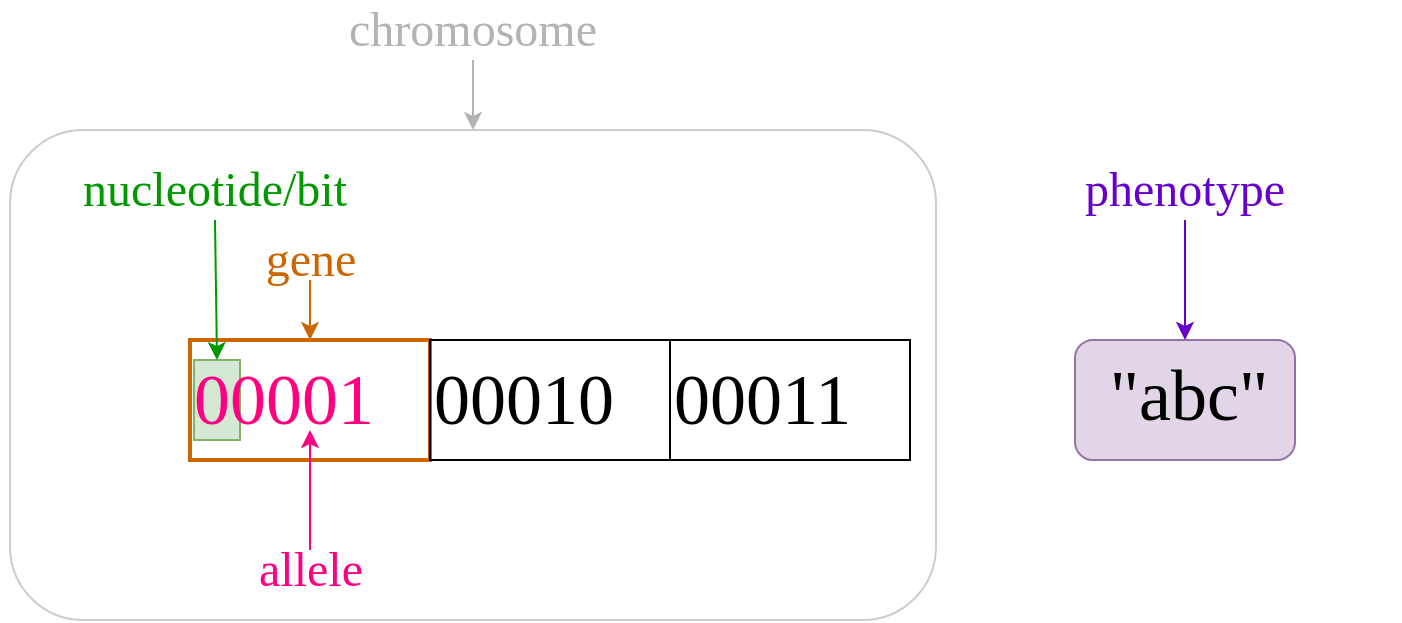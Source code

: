 <mxfile version="21.3.5" type="device">
  <diagram name="Page-1" id="NnesV5St42bMwWYuN8ip">
    <mxGraphModel dx="1642" dy="250" grid="1" gridSize="10" guides="1" tooltips="1" connect="1" arrows="1" fold="1" page="0" pageScale="1" pageWidth="850" pageHeight="1100" math="0" shadow="0">
      <root>
        <mxCell id="0" />
        <mxCell id="1" parent="0" />
        <mxCell id="wVc57-GBdDfzJeNBVChu-4" value="" style="rounded=0;whiteSpace=wrap;html=1;fillColor=#d5e8d4;strokeColor=#82b366;" parent="1" vertex="1">
          <mxGeometry x="162" y="660" width="23" height="40" as="geometry" />
        </mxCell>
        <mxCell id="wVc57-GBdDfzJeNBVChu-5" value="&lt;font style=&quot;font-size: 36px;&quot; face=&quot;Verdana&quot; color=&quot;#ff0080&quot;&gt;00001&lt;/font&gt;" style="text;html=1;strokeColor=#CC6600;fillColor=none;align=left;verticalAlign=middle;whiteSpace=wrap;rounded=0;strokeWidth=2;" parent="1" vertex="1">
          <mxGeometry x="160" y="650" width="120" height="60" as="geometry" />
        </mxCell>
        <mxCell id="wVc57-GBdDfzJeNBVChu-6" value="" style="rounded=1;whiteSpace=wrap;html=1;fillColor=#e1d5e7;strokeColor=#9673a6;glass=0;shadow=0;" parent="1" vertex="1">
          <mxGeometry x="602.5" y="650" width="110" height="60" as="geometry" />
        </mxCell>
        <mxCell id="wVc57-GBdDfzJeNBVChu-7" value="&lt;font style=&quot;font-size: 36px;&quot; face=&quot;Verdana&quot;&gt;&quot;abc&quot;&lt;/font&gt;" style="text;html=1;strokeColor=none;fillColor=none;align=center;verticalAlign=middle;whiteSpace=wrap;rounded=0;fontFamily=Helvetica;" parent="1" vertex="1">
          <mxGeometry x="602.5" y="655" width="112.5" height="45" as="geometry" />
        </mxCell>
        <mxCell id="wVc57-GBdDfzJeNBVChu-8" value="&lt;font style=&quot;font-size: 24px;&quot; face=&quot;Verdana&quot; color=&quot;#009900&quot;&gt;nucleotide/bit&lt;br&gt;&lt;/font&gt;" style="text;html=1;strokeColor=none;fillColor=none;align=center;verticalAlign=middle;whiteSpace=wrap;rounded=0;" parent="1" vertex="1">
          <mxGeometry x="65" y="560" width="215" height="30" as="geometry" />
        </mxCell>
        <mxCell id="wVc57-GBdDfzJeNBVChu-9" value="&lt;font style=&quot;font-size: 24px;&quot; face=&quot;Verdana&quot; color=&quot;#cc6600&quot;&gt;gene&lt;/font&gt;" style="text;html=1;strokeColor=none;fillColor=none;align=center;verticalAlign=middle;whiteSpace=wrap;rounded=0;" parent="1" vertex="1">
          <mxGeometry x="182.5" y="600" width="75" height="20" as="geometry" />
        </mxCell>
        <mxCell id="wVc57-GBdDfzJeNBVChu-10" value="" style="endArrow=classic;html=1;rounded=0;exitX=0.5;exitY=1;exitDx=0;exitDy=0;strokeColor=#009900;entryX=0.5;entryY=0;entryDx=0;entryDy=0;" parent="1" source="wVc57-GBdDfzJeNBVChu-8" target="wVc57-GBdDfzJeNBVChu-4" edge="1">
          <mxGeometry width="50" height="50" relative="1" as="geometry">
            <mxPoint x="230" y="890" as="sourcePoint" />
            <mxPoint x="185" y="640" as="targetPoint" />
          </mxGeometry>
        </mxCell>
        <mxCell id="wVc57-GBdDfzJeNBVChu-11" value="" style="endArrow=classic;html=1;rounded=0;strokeColor=#CC6600;exitX=0.5;exitY=1;exitDx=0;exitDy=0;entryX=0.5;entryY=0;entryDx=0;entryDy=0;" parent="1" source="wVc57-GBdDfzJeNBVChu-9" target="wVc57-GBdDfzJeNBVChu-5" edge="1">
          <mxGeometry width="50" height="50" relative="1" as="geometry">
            <mxPoint x="300" y="870" as="sourcePoint" />
            <mxPoint x="359" y="630" as="targetPoint" />
          </mxGeometry>
        </mxCell>
        <mxCell id="wVc57-GBdDfzJeNBVChu-12" value="&lt;font style=&quot;font-size: 24px;&quot; face=&quot;Verdana&quot; color=&quot;#6600cc&quot;&gt;phenotype&lt;/font&gt;" style="text;html=1;strokeColor=none;fillColor=none;align=center;verticalAlign=middle;whiteSpace=wrap;rounded=0;" parent="1" vertex="1">
          <mxGeometry x="550" y="560" width="215" height="30" as="geometry" />
        </mxCell>
        <mxCell id="wVc57-GBdDfzJeNBVChu-13" value="" style="endArrow=classic;html=1;rounded=0;strokeColor=#6600CC;entryX=0.5;entryY=0;entryDx=0;entryDy=0;exitX=0.5;exitY=1;exitDx=0;exitDy=0;" parent="1" source="wVc57-GBdDfzJeNBVChu-12" target="wVc57-GBdDfzJeNBVChu-6" edge="1">
          <mxGeometry width="50" height="50" relative="1" as="geometry">
            <mxPoint x="622.5" y="610" as="sourcePoint" />
            <mxPoint x="353.5" y="630" as="targetPoint" />
          </mxGeometry>
        </mxCell>
        <mxCell id="wVc57-GBdDfzJeNBVChu-14" value="" style="shape=image;html=1;verticalAlign=top;verticalLabelPosition=bottom;labelBackgroundColor=#ffffff;imageAspect=0;aspect=fixed;image=https://cdn2.iconfinder.com/data/icons/css-vol-2/24/math-equal-128.png" parent="1" vertex="1">
          <mxGeometry x="537.5" y="658" width="44" height="44" as="geometry" />
        </mxCell>
        <mxCell id="wVc57-GBdDfzJeNBVChu-15" value="&lt;font style=&quot;font-size: 36px;&quot; face=&quot;Verdana&quot;&gt;00010&lt;/font&gt;" style="text;html=1;strokeColor=default;fillColor=none;align=left;verticalAlign=middle;whiteSpace=wrap;rounded=0;" parent="1" vertex="1">
          <mxGeometry x="280" y="650" width="120" height="60" as="geometry" />
        </mxCell>
        <mxCell id="wVc57-GBdDfzJeNBVChu-16" value="&lt;font style=&quot;font-size: 36px;&quot; face=&quot;Verdana&quot;&gt;00011&lt;/font&gt;" style="text;html=1;strokeColor=default;fillColor=none;align=left;verticalAlign=middle;whiteSpace=wrap;rounded=0;" parent="1" vertex="1">
          <mxGeometry x="400" y="650" width="120" height="60" as="geometry" />
        </mxCell>
        <mxCell id="xAQ6QKnK_O12tvMEdtY9-1" value="&lt;font style=&quot;font-size: 24px;&quot; face=&quot;Verdana&quot; color=&quot;#ff0080&quot;&gt;allele&lt;/font&gt;" style="text;html=1;strokeColor=none;fillColor=none;align=center;verticalAlign=middle;whiteSpace=wrap;rounded=0;" parent="1" vertex="1">
          <mxGeometry x="182.5" y="755" width="75" height="20" as="geometry" />
        </mxCell>
        <mxCell id="xAQ6QKnK_O12tvMEdtY9-2" value="" style="endArrow=classic;html=1;rounded=0;strokeColor=#FF0080;exitX=0.5;exitY=0;exitDx=0;exitDy=0;" parent="1" edge="1">
          <mxGeometry width="50" height="50" relative="1" as="geometry">
            <mxPoint x="220" y="755" as="sourcePoint" />
            <mxPoint x="220" y="695" as="targetPoint" />
            <Array as="points" />
          </mxGeometry>
        </mxCell>
        <mxCell id="fIuLug9xa2TsAXn6VQND-1" value="" style="rounded=1;whiteSpace=wrap;html=1;fillColor=none;strokeColor=#CCCCCC;glass=0;shadow=0;strokeWidth=1;" vertex="1" parent="1">
          <mxGeometry x="70" y="545" width="463" height="245" as="geometry" />
        </mxCell>
        <mxCell id="fIuLug9xa2TsAXn6VQND-2" value="&lt;font style=&quot;font-size: 24px;&quot; face=&quot;Verdana&quot; color=&quot;#b3b3b3&quot;&gt;chromosome&lt;/font&gt;" style="text;html=1;strokeColor=none;fillColor=none;align=center;verticalAlign=middle;whiteSpace=wrap;rounded=0;" vertex="1" parent="1">
          <mxGeometry x="194" y="480" width="215" height="30" as="geometry" />
        </mxCell>
        <mxCell id="fIuLug9xa2TsAXn6VQND-37" value="" style="endArrow=classic;html=1;rounded=0;strokeColor=#B3B3B3;entryX=0.5;entryY=0;entryDx=0;entryDy=0;exitX=0.5;exitY=1;exitDx=0;exitDy=0;" edge="1" parent="1" source="fIuLug9xa2TsAXn6VQND-2" target="fIuLug9xa2TsAXn6VQND-1">
          <mxGeometry width="50" height="50" relative="1" as="geometry">
            <mxPoint x="668" y="600" as="sourcePoint" />
            <mxPoint x="668" y="660" as="targetPoint" />
          </mxGeometry>
        </mxCell>
      </root>
    </mxGraphModel>
  </diagram>
</mxfile>

